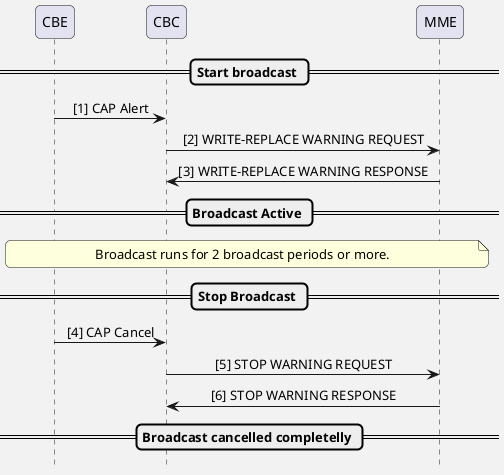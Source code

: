 @startuml
hide footbox
skinparam Shadowing false
skinparam BackgroundColor #f2f2f2
skinparam SequenceGroupBodyBackgroundColor transparent
skinparam roundcorner 10
skinparam ParticipantPadding 30
skinparam BoxPadding 10
skinparam SequenceGroupBorderColor #a0a0ff
skinparam SequenceMessageAlign center

participant CBE as cbe
participant CBC as cbc
participant MME as mme

== Start broadcast ==
cbe -> cbc: [1] CAP Alert
cbc -> mme: [2] WRITE-REPLACE WARNING REQUEST
mme -> cbc: [3] WRITE-REPLACE WARNING RESPONSE 

== Broadcast Active ==
note across: Broadcast runs for 2 broadcast periods or more. 

== Stop Broadcast ==
cbe -> cbc: [4] CAP Cancel
cbc -> mme: [5] STOP WARNING REQUEST
mme -> cbc: [6] STOP WARNING RESPONSE

== Broadcast cancelled completelly ==

@enduml